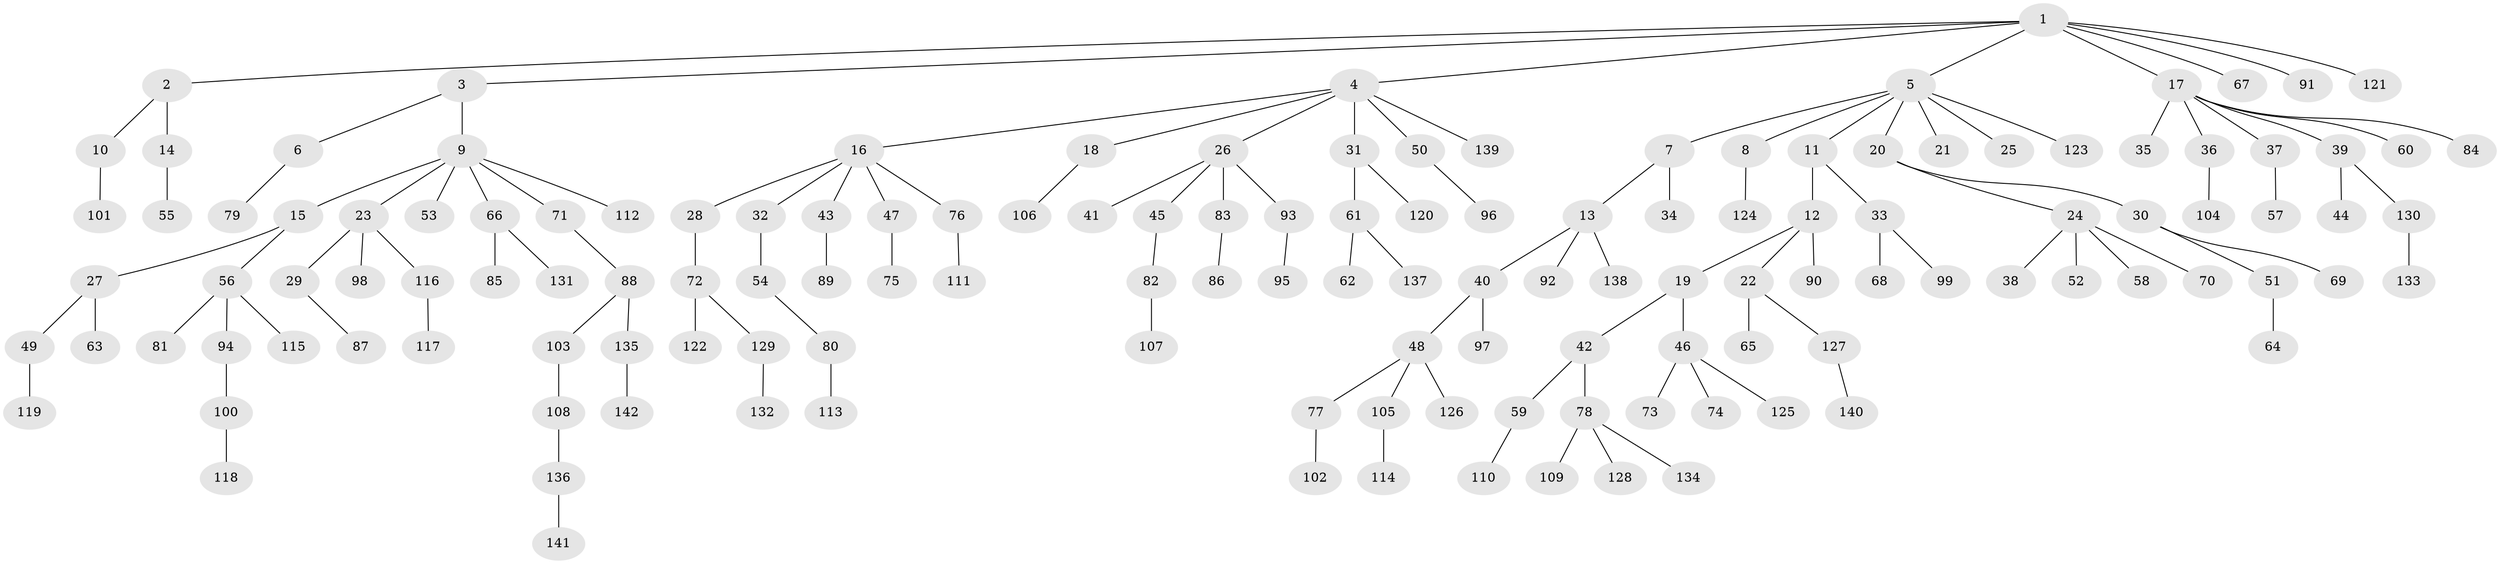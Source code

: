 // coarse degree distribution, {7: 0.030927835051546393, 3: 0.12371134020618557, 5: 0.030927835051546393, 1: 0.6185567010309279, 6: 0.030927835051546393, 4: 0.05154639175257732, 2: 0.1134020618556701}
// Generated by graph-tools (version 1.1) at 2025/42/03/06/25 10:42:03]
// undirected, 142 vertices, 141 edges
graph export_dot {
graph [start="1"]
  node [color=gray90,style=filled];
  1;
  2;
  3;
  4;
  5;
  6;
  7;
  8;
  9;
  10;
  11;
  12;
  13;
  14;
  15;
  16;
  17;
  18;
  19;
  20;
  21;
  22;
  23;
  24;
  25;
  26;
  27;
  28;
  29;
  30;
  31;
  32;
  33;
  34;
  35;
  36;
  37;
  38;
  39;
  40;
  41;
  42;
  43;
  44;
  45;
  46;
  47;
  48;
  49;
  50;
  51;
  52;
  53;
  54;
  55;
  56;
  57;
  58;
  59;
  60;
  61;
  62;
  63;
  64;
  65;
  66;
  67;
  68;
  69;
  70;
  71;
  72;
  73;
  74;
  75;
  76;
  77;
  78;
  79;
  80;
  81;
  82;
  83;
  84;
  85;
  86;
  87;
  88;
  89;
  90;
  91;
  92;
  93;
  94;
  95;
  96;
  97;
  98;
  99;
  100;
  101;
  102;
  103;
  104;
  105;
  106;
  107;
  108;
  109;
  110;
  111;
  112;
  113;
  114;
  115;
  116;
  117;
  118;
  119;
  120;
  121;
  122;
  123;
  124;
  125;
  126;
  127;
  128;
  129;
  130;
  131;
  132;
  133;
  134;
  135;
  136;
  137;
  138;
  139;
  140;
  141;
  142;
  1 -- 2;
  1 -- 3;
  1 -- 4;
  1 -- 5;
  1 -- 17;
  1 -- 67;
  1 -- 91;
  1 -- 121;
  2 -- 10;
  2 -- 14;
  3 -- 6;
  3 -- 9;
  4 -- 16;
  4 -- 18;
  4 -- 26;
  4 -- 31;
  4 -- 50;
  4 -- 139;
  5 -- 7;
  5 -- 8;
  5 -- 11;
  5 -- 20;
  5 -- 21;
  5 -- 25;
  5 -- 123;
  6 -- 79;
  7 -- 13;
  7 -- 34;
  8 -- 124;
  9 -- 15;
  9 -- 23;
  9 -- 53;
  9 -- 66;
  9 -- 71;
  9 -- 112;
  10 -- 101;
  11 -- 12;
  11 -- 33;
  12 -- 19;
  12 -- 22;
  12 -- 90;
  13 -- 40;
  13 -- 92;
  13 -- 138;
  14 -- 55;
  15 -- 27;
  15 -- 56;
  16 -- 28;
  16 -- 32;
  16 -- 43;
  16 -- 47;
  16 -- 76;
  17 -- 35;
  17 -- 36;
  17 -- 37;
  17 -- 39;
  17 -- 60;
  17 -- 84;
  18 -- 106;
  19 -- 42;
  19 -- 46;
  20 -- 24;
  20 -- 30;
  22 -- 65;
  22 -- 127;
  23 -- 29;
  23 -- 98;
  23 -- 116;
  24 -- 38;
  24 -- 52;
  24 -- 58;
  24 -- 70;
  26 -- 41;
  26 -- 45;
  26 -- 83;
  26 -- 93;
  27 -- 49;
  27 -- 63;
  28 -- 72;
  29 -- 87;
  30 -- 51;
  30 -- 69;
  31 -- 61;
  31 -- 120;
  32 -- 54;
  33 -- 68;
  33 -- 99;
  36 -- 104;
  37 -- 57;
  39 -- 44;
  39 -- 130;
  40 -- 48;
  40 -- 97;
  42 -- 59;
  42 -- 78;
  43 -- 89;
  45 -- 82;
  46 -- 73;
  46 -- 74;
  46 -- 125;
  47 -- 75;
  48 -- 77;
  48 -- 105;
  48 -- 126;
  49 -- 119;
  50 -- 96;
  51 -- 64;
  54 -- 80;
  56 -- 81;
  56 -- 94;
  56 -- 115;
  59 -- 110;
  61 -- 62;
  61 -- 137;
  66 -- 85;
  66 -- 131;
  71 -- 88;
  72 -- 122;
  72 -- 129;
  76 -- 111;
  77 -- 102;
  78 -- 109;
  78 -- 128;
  78 -- 134;
  80 -- 113;
  82 -- 107;
  83 -- 86;
  88 -- 103;
  88 -- 135;
  93 -- 95;
  94 -- 100;
  100 -- 118;
  103 -- 108;
  105 -- 114;
  108 -- 136;
  116 -- 117;
  127 -- 140;
  129 -- 132;
  130 -- 133;
  135 -- 142;
  136 -- 141;
}

